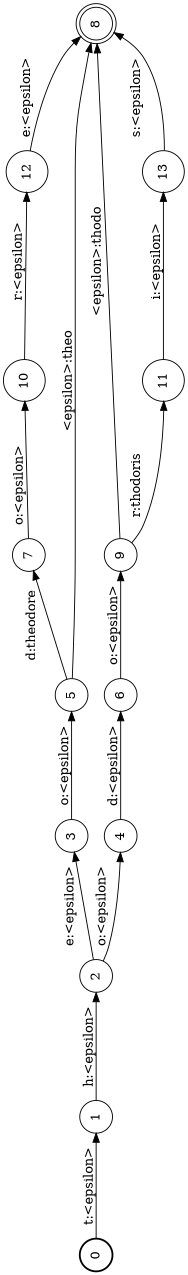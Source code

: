 digraph FST {
rankdir = LR;
size = "8.5,11";
label = "";
center = 1;
orientation = Landscape;
ranksep = "0.4";
nodesep = "0.25";
0 [label = "0", shape = circle, style = bold, fontsize = 14]
	0 -> 1 [label = "t:<epsilon>", fontsize = 14];
1 [label = "1", shape = circle, style = solid, fontsize = 14]
	1 -> 2 [label = "h:<epsilon>", fontsize = 14];
2 [label = "2", shape = circle, style = solid, fontsize = 14]
	2 -> 3 [label = "e:<epsilon>", fontsize = 14];
	2 -> 4 [label = "o:<epsilon>", fontsize = 14];
3 [label = "3", shape = circle, style = solid, fontsize = 14]
	3 -> 5 [label = "o:<epsilon>", fontsize = 14];
4 [label = "4", shape = circle, style = solid, fontsize = 14]
	4 -> 6 [label = "d:<epsilon>", fontsize = 14];
5 [label = "5", shape = circle, style = solid, fontsize = 14]
	5 -> 7 [label = "d:theodore", fontsize = 14];
	5 -> 8 [label = "<epsilon>:theo", fontsize = 14];
6 [label = "6", shape = circle, style = solid, fontsize = 14]
	6 -> 9 [label = "o:<epsilon>", fontsize = 14];
7 [label = "7", shape = circle, style = solid, fontsize = 14]
	7 -> 10 [label = "o:<epsilon>", fontsize = 14];
8 [label = "8", shape = doublecircle, style = solid, fontsize = 14]
9 [label = "9", shape = circle, style = solid, fontsize = 14]
	9 -> 11 [label = "r:thodoris", fontsize = 14];
	9 -> 8 [label = "<epsilon>:thodo", fontsize = 14];
10 [label = "10", shape = circle, style = solid, fontsize = 14]
	10 -> 12 [label = "r:<epsilon>", fontsize = 14];
11 [label = "11", shape = circle, style = solid, fontsize = 14]
	11 -> 13 [label = "i:<epsilon>", fontsize = 14];
12 [label = "12", shape = circle, style = solid, fontsize = 14]
	12 -> 8 [label = "e:<epsilon>", fontsize = 14];
13 [label = "13", shape = circle, style = solid, fontsize = 14]
	13 -> 8 [label = "s:<epsilon>", fontsize = 14];
}
